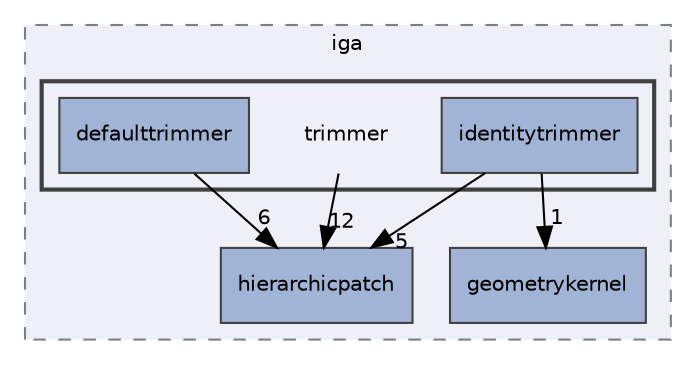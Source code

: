 digraph "trimmer"
{
 // LATEX_PDF_SIZE
  edge [fontname="Helvetica",fontsize="10",labelfontname="Helvetica",labelfontsize="10"];
  node [fontname="Helvetica",fontsize="10",shape=record];
  compound=true
  subgraph clusterdir_d2a3c23294a1b1015b1b8e8721ddded8 {
    graph [ bgcolor="#edf0f7", pencolor="grey50", style="filled,dashed,", label="iga", fontname="Helvetica", fontsize="10", URL="dir_d2a3c23294a1b1015b1b8e8721ddded8.html"]
  dir_12fc9e68aad46ae2d80ba50ef1c96d76 [shape=box, label="hierarchicpatch", style="filled,", fillcolor="#a2b4d6", color="grey25", URL="dir_12fc9e68aad46ae2d80ba50ef1c96d76.html"];
  dir_98571e7345f7327fea7723ec1a12d870 [shape=box, label="geometrykernel", style="filled,", fillcolor="#a2b4d6", color="grey25", URL="dir_98571e7345f7327fea7723ec1a12d870.html"];
  subgraph clusterdir_7d0c370ab440c4b4f78419bfc8c93eb8 {
    graph [ bgcolor="#edf0f7", pencolor="grey25", style="filled,bold,", label="", fontname="Helvetica", fontsize="10", URL="dir_7d0c370ab440c4b4f78419bfc8c93eb8.html"]
    dir_7d0c370ab440c4b4f78419bfc8c93eb8 [shape=plaintext, label="trimmer"];
  dir_265321845ed2650d675b22a94b62262d [shape=box, label="defaulttrimmer", style="filled,", fillcolor="#a2b4d6", color="grey25", URL="dir_265321845ed2650d675b22a94b62262d.html"];
  dir_aa3557bd66a6784b3b9e663253e8d0ba [shape=box, label="identitytrimmer", style="filled,", fillcolor="#a2b4d6", color="grey25", URL="dir_aa3557bd66a6784b3b9e663253e8d0ba.html"];
  }
  }
  dir_7d0c370ab440c4b4f78419bfc8c93eb8->dir_12fc9e68aad46ae2d80ba50ef1c96d76 [headlabel="12", labeldistance=1.5 headhref="dir_000019_000007.html"];
  dir_265321845ed2650d675b22a94b62262d->dir_12fc9e68aad46ae2d80ba50ef1c96d76 [headlabel="6", labeldistance=1.5 headhref="dir_000001_000007.html"];
  dir_aa3557bd66a6784b3b9e663253e8d0ba->dir_12fc9e68aad46ae2d80ba50ef1c96d76 [headlabel="5", labeldistance=1.5 headhref="dir_000009_000007.html"];
  dir_aa3557bd66a6784b3b9e663253e8d0ba->dir_98571e7345f7327fea7723ec1a12d870 [headlabel="1", labeldistance=1.5 headhref="dir_000009_000006.html"];
}
